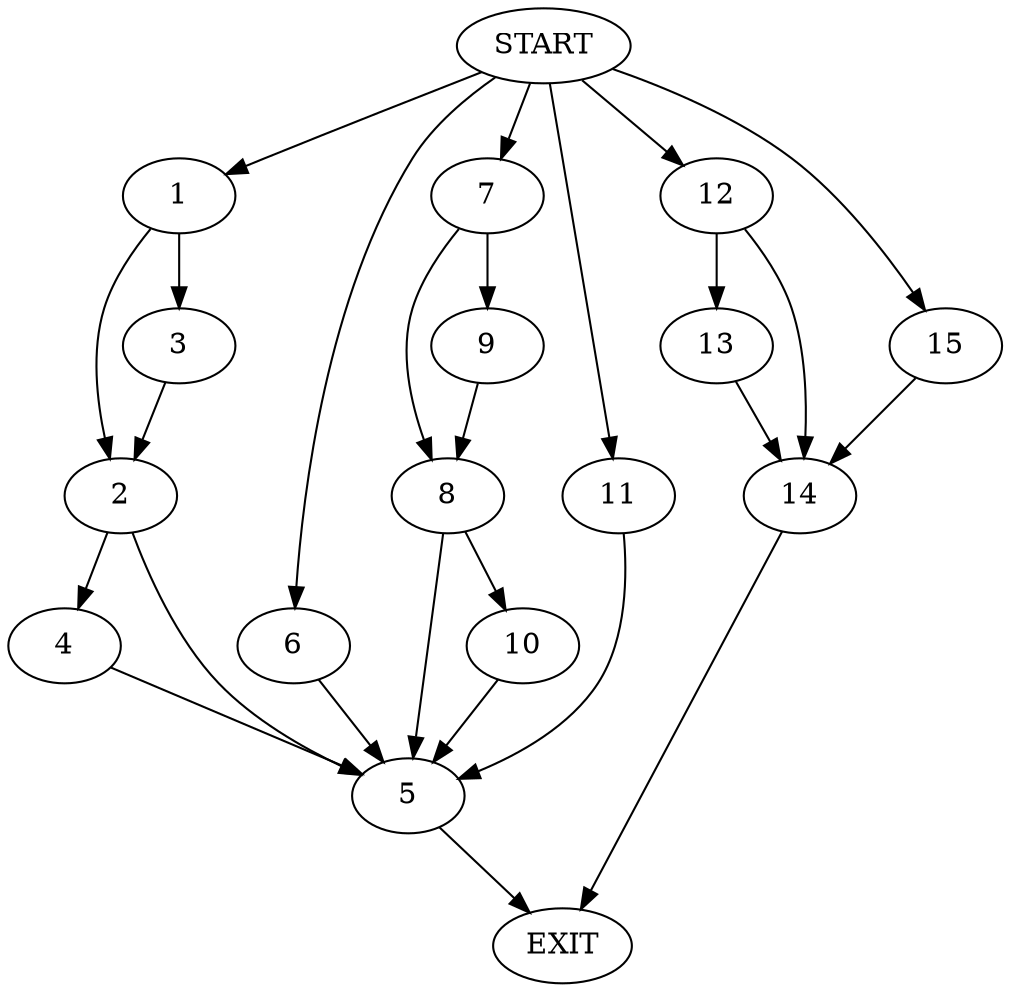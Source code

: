 digraph {
0 [label="START"]
16 [label="EXIT"]
0 -> 1
1 -> 2
1 -> 3
2 -> 4
2 -> 5
3 -> 2
4 -> 5
5 -> 16
0 -> 6
6 -> 5
0 -> 7
7 -> 8
7 -> 9
9 -> 8
8 -> 10
8 -> 5
10 -> 5
0 -> 11
11 -> 5
0 -> 12
12 -> 13
12 -> 14
13 -> 14
14 -> 16
0 -> 15
15 -> 14
}

